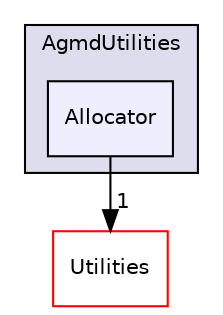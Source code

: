digraph "src/AgmdUtilities/Allocator" {
  compound=true
  node [ fontsize="10", fontname="Helvetica"];
  edge [ labelfontsize="10", labelfontname="Helvetica"];
  subgraph clusterdir_c11272a1c791afc0e19bc74f6f6797fb {
    graph [ bgcolor="#ddddee", pencolor="black", label="AgmdUtilities" fontname="Helvetica", fontsize="10", URL="dir_c11272a1c791afc0e19bc74f6f6797fb.html"]
  dir_da777287463337b912ac9788c3e1f656 [shape=box, label="Allocator", style="filled", fillcolor="#eeeeff", pencolor="black", URL="dir_da777287463337b912ac9788c3e1f656.html"];
  }
  dir_0c79881849223b10faef0715b5abb189 [shape=box label="Utilities" fillcolor="white" style="filled" color="red" URL="dir_0c79881849223b10faef0715b5abb189.html"];
  dir_da777287463337b912ac9788c3e1f656->dir_0c79881849223b10faef0715b5abb189 [headlabel="1", labeldistance=1.5 headhref="dir_000041_000035.html"];
}
